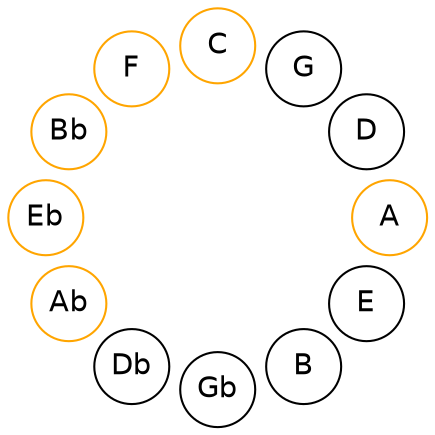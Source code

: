 
graph {

layout = circo;
mindist = .1

node [shape = circle, fontname = Helvetica, margin = 0]
edge [style=invis]

subgraph 1 {
	E -- B -- Gb -- Db -- Ab -- Eb -- Bb -- F -- C -- G -- D -- A -- E
}

Ab [color=orange];
Eb [color=orange];
Bb [color=orange];
F [color=orange];
C [color=orange];
A [color=orange];
}
